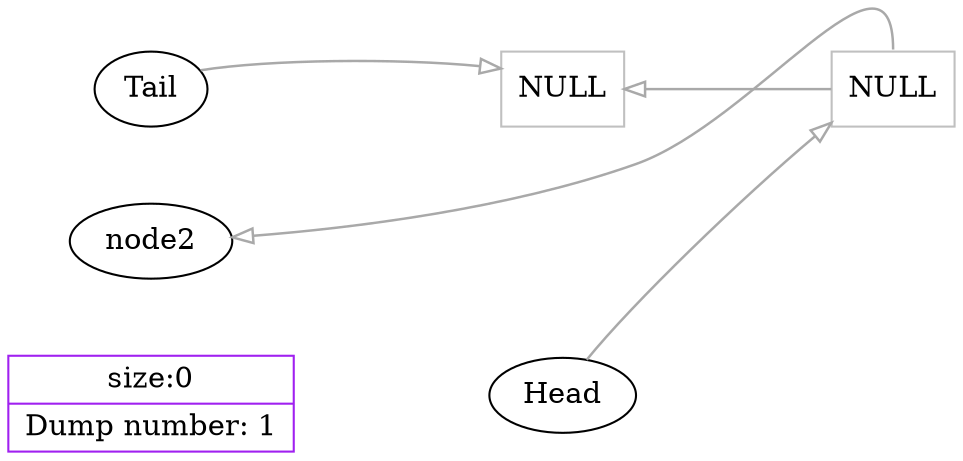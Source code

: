 digraph List {
	dpi = 100;
	fontname = "Comic Sans MS";
	fontsize = 20;
	rankdir  = LR;
graph [fillcolor = lightgreen, ranksep = 1.3, nodesep = 0.5, style = "rounded", color = green, penwidth = 2];
edge [color = darkgrey, arrowhead = onormal, arrowsize = 1, penwidth = 1.2];
List_Inform [shape = record, color = purple, style = solid, label = "size:0 | Dump number: 1"]

node1 [shape = record, color = red, style = solid, label = "logic id:1|<p> prev:(nil)| value:3.73593e+09|<n>next:(nil)"]
node0 [shape = record, color = red, style = solid, label = "logic id:0|<p> prev:(nil)| value:3.73593e+09|<n>next:(nil)"]
node0 [shape = record, color = grey, style = solid, label = "NULL"]
node1 [shape = record, color = grey, style = solid, label = "NULL"]



edge[style=invis, constraint = true]
Head -> node1
Tail -> node0 -> node1
node0 -> node1
edge[style=solid, constraint = false]node1:p -> node0;node1:n  -> node2
Head -> node1
Tail -> node0
}